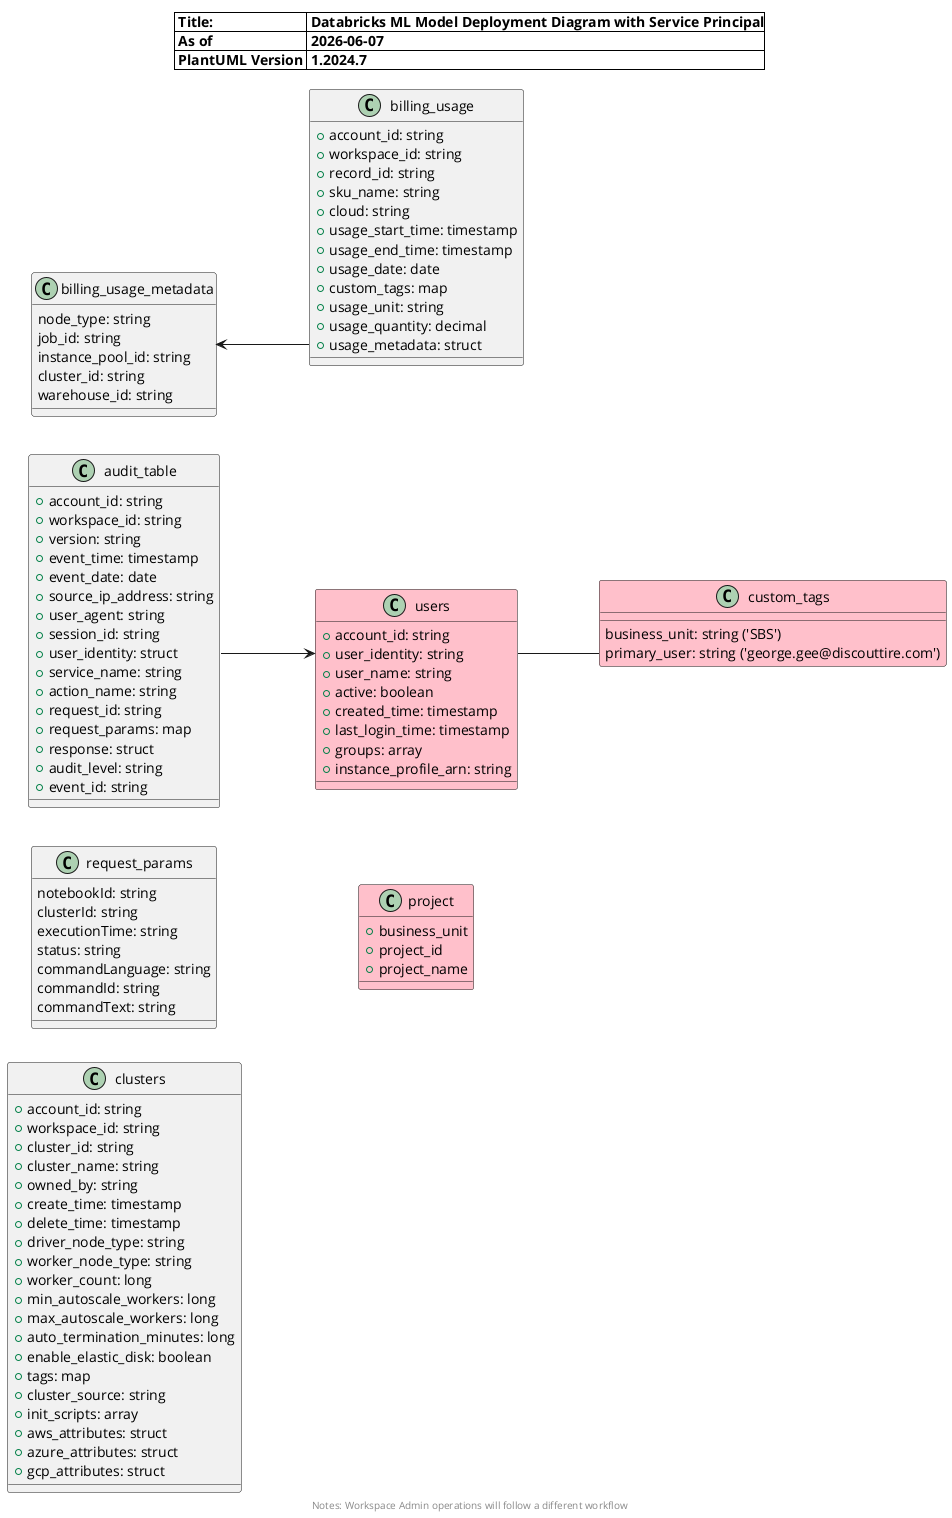 @startuml
allowmixing
left to right direction
skinparam DefaultFontName "Open Sans"
skinparam linetype polyline
skinparam rectangle {
    roundCorner<<Concept>> 25
}

title
| Title: | Databricks ML Model Deployment Diagram with Service Principal|
| As of  | %date("YYYY-MM-dd") |
| PlantUML Version | %version() |
end title

footer Notes: Workspace Admin operations will follow a different workflow

class audit_table {
    + account_id: string
    + workspace_id: string
    + version: string
    + event_time: timestamp
    + event_date: date
    + source_ip_address: string
    + user_agent: string
    + session_id: string
    + user_identity: struct
    + service_name: string
    + action_name: string
    + request_id: string
    + request_params: map
    + response: struct
    + audit_level: string
    + event_id: string
}

class request_params {
    notebookId: string
    clusterId: string
    executionTime: string
    status: string
    commandLanguage: string
    commandId: string
    commandText: string
}

class billing_usage {
    + account_id: string
    + workspace_id: string
    + record_id: string
    + sku_name: string
    + cloud: string
    + usage_start_time: timestamp
    + usage_end_time: timestamp
    + usage_date: date
    + custom_tags: map
    + usage_unit: string
    + usage_quantity: decimal
    + usage_metadata: struct
}

class clusters {
    + account_id: string
    + workspace_id: string
    + cluster_id: string
    + cluster_name: string
    + owned_by: string
    + create_time: timestamp
    + delete_time: timestamp
    + driver_node_type: string
    + worker_node_type: string
    + worker_count: long
    + min_autoscale_workers: long
    + max_autoscale_workers: long
    + auto_termination_minutes: long
    + enable_elastic_disk: boolean
    + tags: map
    + cluster_source: string
    + init_scripts: array
    + aws_attributes: struct
    + azure_attributes: struct
    + gcp_attributes: struct
}

class billing_usage_metadata {
    node_type: string
    job_id: string
    instance_pool_id: string
    cluster_id: string
    warehouse_id: string
}

class custom_tags #pink {
    business_unit: string ('SBS')
    primary_user: string ('george.gee@discouttire.com')
}

class users #pink {
    + account_id: string
    + user_identity: string
    + user_name: string
    + active: boolean
    + created_time: timestamp
    + last_login_time: timestamp
    + groups: array
    + instance_profile_arn: string
}

class project #pink {
    + business_unit
    + project_id
    + project_name
}
billing_usage_metadata <-- billing_usage::usage_metadata
audit_table::user_identity --> users::user_identity
users::user_identity -- custom_tags::primary_user
@enduml
' user session vs job or warehouse
' Chart for User Sessions
' Char for usage by Dev/Stage/Prod
' Chart for usage by Project/Jobs
' Chart for usage by User


